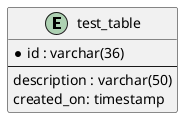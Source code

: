 @startuml

entity "test_table" {
  *id : varchar(36)
  --
  description : varchar(50)
  created_on: timestamp
}

@enduml
